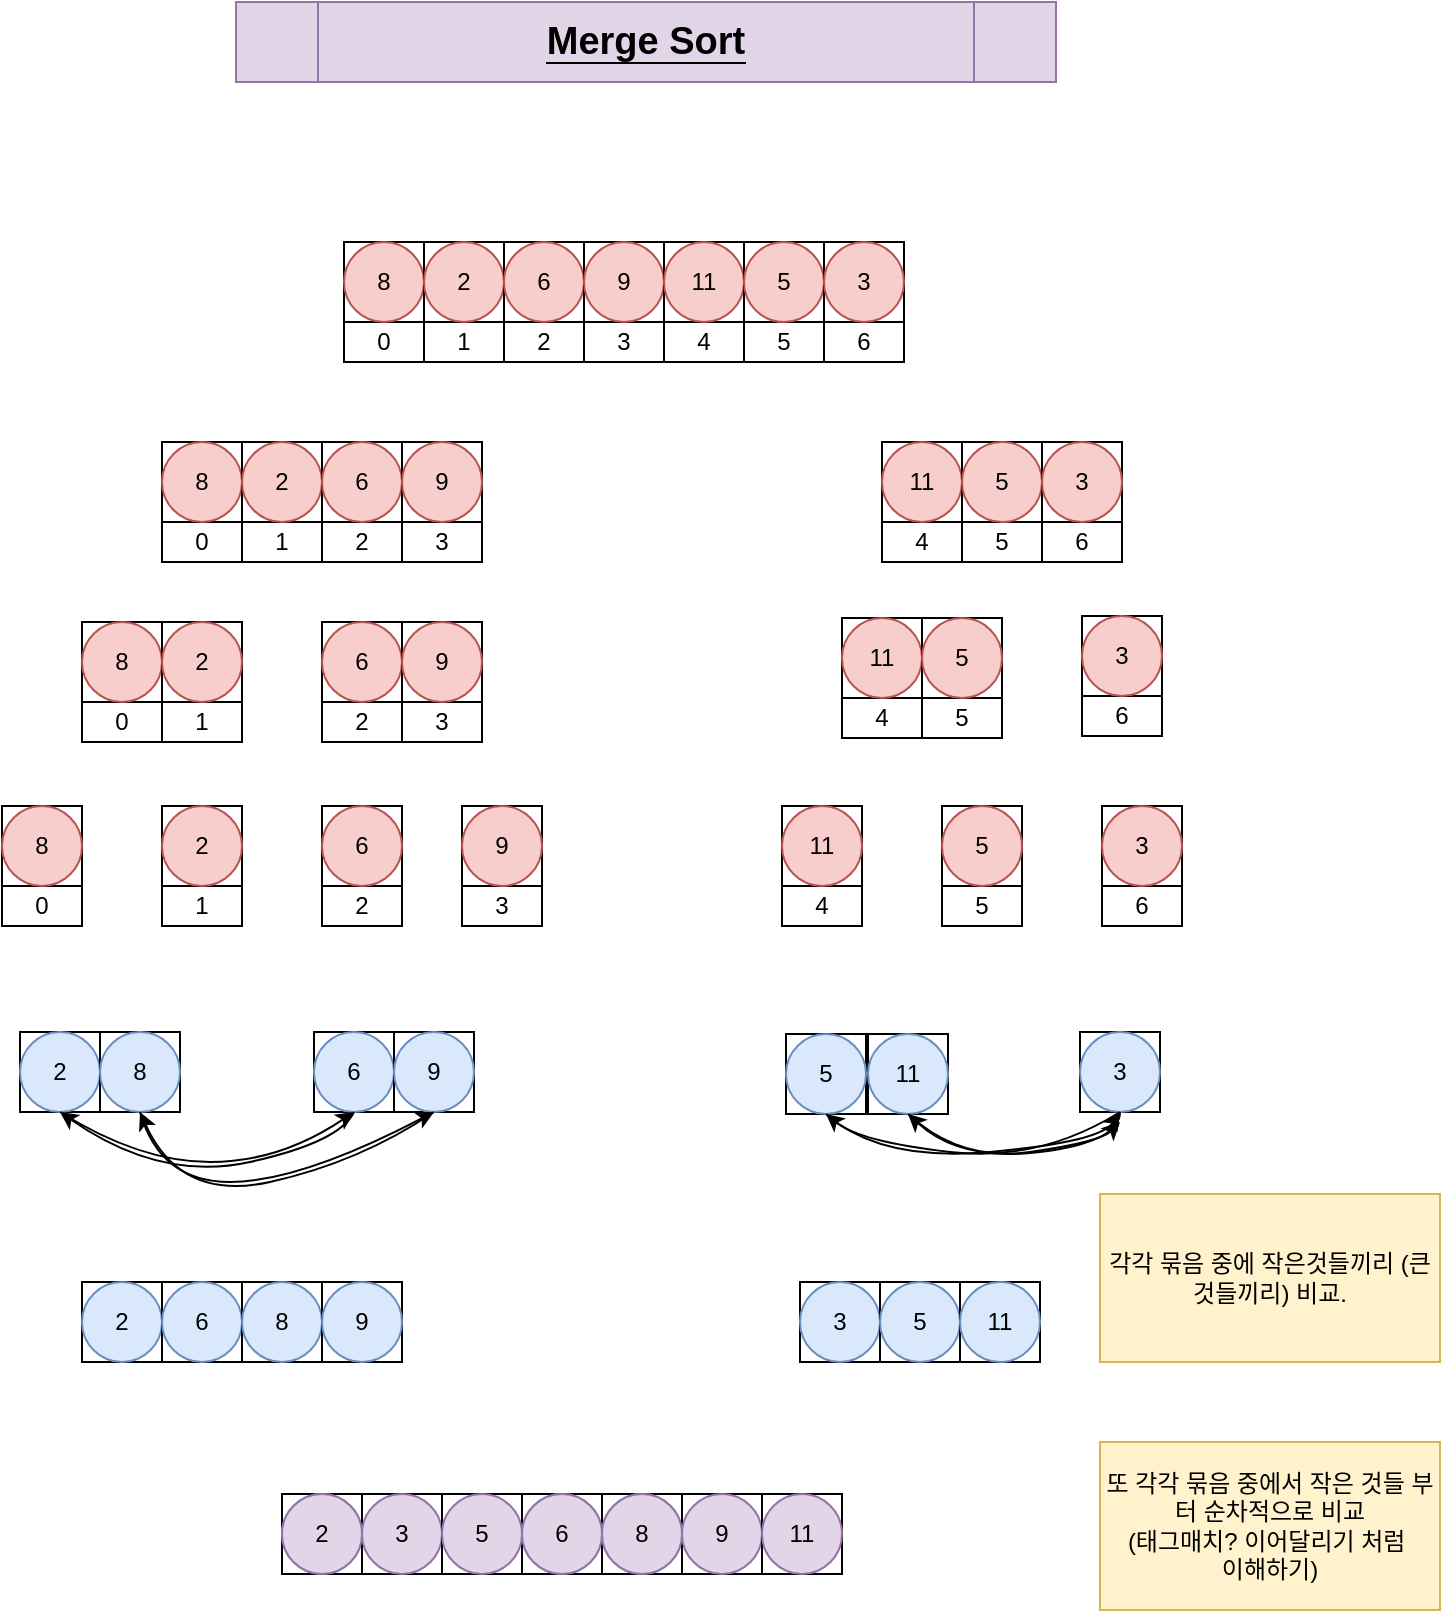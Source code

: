 <mxfile version="19.0.3" type="device" pages="2"><diagram id="pTeKYaXPKTSNvBbXSr0y" name="페이지-1"><mxGraphModel dx="1038" dy="641" grid="1" gridSize="10" guides="1" tooltips="1" connect="1" arrows="1" fold="1" page="1" pageScale="1" pageWidth="827" pageHeight="1169" math="0" shadow="0"><root><mxCell id="0"/><mxCell id="1" parent="0"/><mxCell id="zsh_YqF3HFqoWRRHzbrt-37" value="&lt;font style=&quot;font-size: 19px;&quot;&gt;&lt;span data-reactroot=&quot;&quot; class=&quot;notion-enable-hover&quot; data-token-index=&quot;0&quot; style=&quot;color: inherit; border-bottom: 0.05em solid; overflow-wrap: break-word; background-image: initial; background-position: initial; background-size: initial; background-repeat: initial; background-attachment: initial; background-origin: initial; background-clip: initial;&quot;&gt;&lt;b&gt;Merge Sort&lt;/b&gt;&lt;/span&gt;&lt;br&gt;&lt;/font&gt;" style="shape=process;whiteSpace=wrap;html=1;backgroundOutline=1;fontSize=14;fillColor=#e1d5e7;strokeColor=#9673a6;" vertex="1" parent="1"><mxGeometry x="220" y="40" width="410" height="40" as="geometry"/></mxCell><mxCell id="zsh_YqF3HFqoWRRHzbrt-38" value="" style="group" vertex="1" connectable="0" parent="1"><mxGeometry x="274" y="160" width="280" height="60" as="geometry"/></mxCell><mxCell id="zsh_YqF3HFqoWRRHzbrt-1" value="5" style="group" vertex="1" connectable="0" parent="zsh_YqF3HFqoWRRHzbrt-38"><mxGeometry width="40" height="60" as="geometry"/></mxCell><mxCell id="zsh_YqF3HFqoWRRHzbrt-2" value="" style="whiteSpace=wrap;html=1;aspect=fixed;" vertex="1" parent="zsh_YqF3HFqoWRRHzbrt-1"><mxGeometry width="40" height="40" as="geometry"/></mxCell><mxCell id="zsh_YqF3HFqoWRRHzbrt-3" value="0" style="rounded=0;whiteSpace=wrap;html=1;" vertex="1" parent="zsh_YqF3HFqoWRRHzbrt-1"><mxGeometry y="40" width="40" height="20" as="geometry"/></mxCell><mxCell id="zsh_YqF3HFqoWRRHzbrt-4" value="8" style="ellipse;whiteSpace=wrap;html=1;aspect=fixed;fillColor=#f8cecc;strokeColor=#b85450;" vertex="1" parent="zsh_YqF3HFqoWRRHzbrt-1"><mxGeometry width="40" height="40" as="geometry"/></mxCell><mxCell id="zsh_YqF3HFqoWRRHzbrt-5" value="" style="group" vertex="1" connectable="0" parent="zsh_YqF3HFqoWRRHzbrt-38"><mxGeometry x="40" width="40" height="60" as="geometry"/></mxCell><mxCell id="zsh_YqF3HFqoWRRHzbrt-6" value="" style="whiteSpace=wrap;html=1;aspect=fixed;" vertex="1" parent="zsh_YqF3HFqoWRRHzbrt-5"><mxGeometry width="40" height="40" as="geometry"/></mxCell><mxCell id="zsh_YqF3HFqoWRRHzbrt-7" value="1" style="rounded=0;whiteSpace=wrap;html=1;" vertex="1" parent="zsh_YqF3HFqoWRRHzbrt-5"><mxGeometry y="40" width="40" height="20" as="geometry"/></mxCell><mxCell id="zsh_YqF3HFqoWRRHzbrt-8" value="2" style="ellipse;whiteSpace=wrap;html=1;aspect=fixed;fillColor=#f8cecc;strokeColor=#b85450;" vertex="1" parent="zsh_YqF3HFqoWRRHzbrt-5"><mxGeometry width="40" height="40" as="geometry"/></mxCell><mxCell id="zsh_YqF3HFqoWRRHzbrt-9" value="" style="group" vertex="1" connectable="0" parent="zsh_YqF3HFqoWRRHzbrt-38"><mxGeometry x="80" width="40" height="60" as="geometry"/></mxCell><mxCell id="zsh_YqF3HFqoWRRHzbrt-10" value="" style="whiteSpace=wrap;html=1;aspect=fixed;" vertex="1" parent="zsh_YqF3HFqoWRRHzbrt-9"><mxGeometry width="40" height="40" as="geometry"/></mxCell><mxCell id="zsh_YqF3HFqoWRRHzbrt-11" value="2" style="rounded=0;whiteSpace=wrap;html=1;" vertex="1" parent="zsh_YqF3HFqoWRRHzbrt-9"><mxGeometry y="40" width="40" height="20" as="geometry"/></mxCell><mxCell id="zsh_YqF3HFqoWRRHzbrt-12" value="6" style="ellipse;whiteSpace=wrap;html=1;aspect=fixed;fillColor=#f8cecc;strokeColor=#b85450;" vertex="1" parent="zsh_YqF3HFqoWRRHzbrt-9"><mxGeometry width="40" height="40" as="geometry"/></mxCell><mxCell id="zsh_YqF3HFqoWRRHzbrt-13" value="" style="group" vertex="1" connectable="0" parent="zsh_YqF3HFqoWRRHzbrt-38"><mxGeometry x="120" width="40" height="60" as="geometry"/></mxCell><mxCell id="zsh_YqF3HFqoWRRHzbrt-14" value="" style="whiteSpace=wrap;html=1;aspect=fixed;" vertex="1" parent="zsh_YqF3HFqoWRRHzbrt-13"><mxGeometry width="40" height="40" as="geometry"/></mxCell><mxCell id="zsh_YqF3HFqoWRRHzbrt-15" value="3" style="rounded=0;whiteSpace=wrap;html=1;" vertex="1" parent="zsh_YqF3HFqoWRRHzbrt-13"><mxGeometry y="40" width="40" height="20" as="geometry"/></mxCell><mxCell id="zsh_YqF3HFqoWRRHzbrt-16" value="9" style="ellipse;whiteSpace=wrap;html=1;aspect=fixed;fillColor=#f8cecc;strokeColor=#b85450;" vertex="1" parent="zsh_YqF3HFqoWRRHzbrt-13"><mxGeometry width="40" height="40" as="geometry"/></mxCell><mxCell id="zsh_YqF3HFqoWRRHzbrt-17" value="" style="group" vertex="1" connectable="0" parent="zsh_YqF3HFqoWRRHzbrt-38"><mxGeometry x="160" width="40" height="60" as="geometry"/></mxCell><mxCell id="zsh_YqF3HFqoWRRHzbrt-18" value="" style="whiteSpace=wrap;html=1;aspect=fixed;" vertex="1" parent="zsh_YqF3HFqoWRRHzbrt-17"><mxGeometry width="40" height="40" as="geometry"/></mxCell><mxCell id="zsh_YqF3HFqoWRRHzbrt-19" value="4" style="rounded=0;whiteSpace=wrap;html=1;" vertex="1" parent="zsh_YqF3HFqoWRRHzbrt-17"><mxGeometry y="40" width="40" height="20" as="geometry"/></mxCell><mxCell id="zsh_YqF3HFqoWRRHzbrt-20" value="11" style="ellipse;whiteSpace=wrap;html=1;aspect=fixed;fillColor=#f8cecc;strokeColor=#b85450;" vertex="1" parent="zsh_YqF3HFqoWRRHzbrt-17"><mxGeometry width="40" height="40" as="geometry"/></mxCell><mxCell id="zsh_YqF3HFqoWRRHzbrt-21" value="" style="group" vertex="1" connectable="0" parent="zsh_YqF3HFqoWRRHzbrt-38"><mxGeometry x="200" width="40" height="60" as="geometry"/></mxCell><mxCell id="zsh_YqF3HFqoWRRHzbrt-22" value="" style="whiteSpace=wrap;html=1;aspect=fixed;" vertex="1" parent="zsh_YqF3HFqoWRRHzbrt-21"><mxGeometry width="40" height="40" as="geometry"/></mxCell><mxCell id="zsh_YqF3HFqoWRRHzbrt-23" value="5" style="rounded=0;whiteSpace=wrap;html=1;" vertex="1" parent="zsh_YqF3HFqoWRRHzbrt-21"><mxGeometry y="40" width="40" height="20" as="geometry"/></mxCell><mxCell id="zsh_YqF3HFqoWRRHzbrt-24" value="5" style="ellipse;whiteSpace=wrap;html=1;aspect=fixed;fillColor=#f8cecc;strokeColor=#b85450;" vertex="1" parent="zsh_YqF3HFqoWRRHzbrt-21"><mxGeometry width="40" height="40" as="geometry"/></mxCell><mxCell id="zsh_YqF3HFqoWRRHzbrt-33" value="" style="group" vertex="1" connectable="0" parent="zsh_YqF3HFqoWRRHzbrt-38"><mxGeometry x="240" width="40" height="60" as="geometry"/></mxCell><mxCell id="zsh_YqF3HFqoWRRHzbrt-34" value="" style="whiteSpace=wrap;html=1;aspect=fixed;" vertex="1" parent="zsh_YqF3HFqoWRRHzbrt-33"><mxGeometry width="40" height="40" as="geometry"/></mxCell><mxCell id="zsh_YqF3HFqoWRRHzbrt-35" value="6" style="rounded=0;whiteSpace=wrap;html=1;" vertex="1" parent="zsh_YqF3HFqoWRRHzbrt-33"><mxGeometry y="40" width="40" height="20" as="geometry"/></mxCell><mxCell id="zsh_YqF3HFqoWRRHzbrt-36" value="3" style="ellipse;whiteSpace=wrap;html=1;aspect=fixed;fillColor=#f8cecc;strokeColor=#b85450;" vertex="1" parent="zsh_YqF3HFqoWRRHzbrt-33"><mxGeometry width="40" height="40" as="geometry"/></mxCell><mxCell id="zsh_YqF3HFqoWRRHzbrt-39" value="5" style="group" vertex="1" connectable="0" parent="1"><mxGeometry x="183" y="260" width="40" height="60" as="geometry"/></mxCell><mxCell id="zsh_YqF3HFqoWRRHzbrt-40" value="" style="whiteSpace=wrap;html=1;aspect=fixed;" vertex="1" parent="zsh_YqF3HFqoWRRHzbrt-39"><mxGeometry width="40" height="40" as="geometry"/></mxCell><mxCell id="zsh_YqF3HFqoWRRHzbrt-41" value="0" style="rounded=0;whiteSpace=wrap;html=1;" vertex="1" parent="zsh_YqF3HFqoWRRHzbrt-39"><mxGeometry y="40" width="40" height="20" as="geometry"/></mxCell><mxCell id="zsh_YqF3HFqoWRRHzbrt-42" value="8" style="ellipse;whiteSpace=wrap;html=1;aspect=fixed;fillColor=#f8cecc;strokeColor=#b85450;" vertex="1" parent="zsh_YqF3HFqoWRRHzbrt-39"><mxGeometry width="40" height="40" as="geometry"/></mxCell><mxCell id="zsh_YqF3HFqoWRRHzbrt-43" value="" style="group" vertex="1" connectable="0" parent="1"><mxGeometry x="223" y="260" width="40" height="60" as="geometry"/></mxCell><mxCell id="zsh_YqF3HFqoWRRHzbrt-44" value="" style="whiteSpace=wrap;html=1;aspect=fixed;" vertex="1" parent="zsh_YqF3HFqoWRRHzbrt-43"><mxGeometry width="40" height="40" as="geometry"/></mxCell><mxCell id="zsh_YqF3HFqoWRRHzbrt-45" value="1" style="rounded=0;whiteSpace=wrap;html=1;" vertex="1" parent="zsh_YqF3HFqoWRRHzbrt-43"><mxGeometry y="40" width="40" height="20" as="geometry"/></mxCell><mxCell id="zsh_YqF3HFqoWRRHzbrt-46" value="2" style="ellipse;whiteSpace=wrap;html=1;aspect=fixed;fillColor=#f8cecc;strokeColor=#b85450;" vertex="1" parent="zsh_YqF3HFqoWRRHzbrt-43"><mxGeometry width="40" height="40" as="geometry"/></mxCell><mxCell id="zsh_YqF3HFqoWRRHzbrt-47" value="" style="group" vertex="1" connectable="0" parent="1"><mxGeometry x="263" y="260" width="40" height="60" as="geometry"/></mxCell><mxCell id="zsh_YqF3HFqoWRRHzbrt-48" value="" style="whiteSpace=wrap;html=1;aspect=fixed;" vertex="1" parent="zsh_YqF3HFqoWRRHzbrt-47"><mxGeometry width="40" height="40" as="geometry"/></mxCell><mxCell id="zsh_YqF3HFqoWRRHzbrt-49" value="2" style="rounded=0;whiteSpace=wrap;html=1;" vertex="1" parent="zsh_YqF3HFqoWRRHzbrt-47"><mxGeometry y="40" width="40" height="20" as="geometry"/></mxCell><mxCell id="zsh_YqF3HFqoWRRHzbrt-50" value="6" style="ellipse;whiteSpace=wrap;html=1;aspect=fixed;fillColor=#f8cecc;strokeColor=#b85450;" vertex="1" parent="zsh_YqF3HFqoWRRHzbrt-47"><mxGeometry width="40" height="40" as="geometry"/></mxCell><mxCell id="zsh_YqF3HFqoWRRHzbrt-51" value="" style="group" vertex="1" connectable="0" parent="1"><mxGeometry x="303" y="260" width="40" height="60" as="geometry"/></mxCell><mxCell id="zsh_YqF3HFqoWRRHzbrt-52" value="" style="whiteSpace=wrap;html=1;aspect=fixed;" vertex="1" parent="zsh_YqF3HFqoWRRHzbrt-51"><mxGeometry width="40" height="40" as="geometry"/></mxCell><mxCell id="zsh_YqF3HFqoWRRHzbrt-53" value="3" style="rounded=0;whiteSpace=wrap;html=1;" vertex="1" parent="zsh_YqF3HFqoWRRHzbrt-51"><mxGeometry y="40" width="40" height="20" as="geometry"/></mxCell><mxCell id="zsh_YqF3HFqoWRRHzbrt-54" value="9" style="ellipse;whiteSpace=wrap;html=1;aspect=fixed;fillColor=#f8cecc;strokeColor=#b85450;" vertex="1" parent="zsh_YqF3HFqoWRRHzbrt-51"><mxGeometry width="40" height="40" as="geometry"/></mxCell><mxCell id="zsh_YqF3HFqoWRRHzbrt-55" value="" style="group" vertex="1" connectable="0" parent="1"><mxGeometry x="543" y="260" width="40" height="60" as="geometry"/></mxCell><mxCell id="zsh_YqF3HFqoWRRHzbrt-56" value="" style="whiteSpace=wrap;html=1;aspect=fixed;" vertex="1" parent="zsh_YqF3HFqoWRRHzbrt-55"><mxGeometry width="40" height="40" as="geometry"/></mxCell><mxCell id="zsh_YqF3HFqoWRRHzbrt-57" value="4" style="rounded=0;whiteSpace=wrap;html=1;" vertex="1" parent="zsh_YqF3HFqoWRRHzbrt-55"><mxGeometry y="40" width="40" height="20" as="geometry"/></mxCell><mxCell id="zsh_YqF3HFqoWRRHzbrt-58" value="11" style="ellipse;whiteSpace=wrap;html=1;aspect=fixed;fillColor=#f8cecc;strokeColor=#b85450;" vertex="1" parent="zsh_YqF3HFqoWRRHzbrt-55"><mxGeometry width="40" height="40" as="geometry"/></mxCell><mxCell id="zsh_YqF3HFqoWRRHzbrt-59" value="" style="group" vertex="1" connectable="0" parent="1"><mxGeometry x="583" y="260" width="40" height="60" as="geometry"/></mxCell><mxCell id="zsh_YqF3HFqoWRRHzbrt-60" value="" style="whiteSpace=wrap;html=1;aspect=fixed;" vertex="1" parent="zsh_YqF3HFqoWRRHzbrt-59"><mxGeometry width="40" height="40" as="geometry"/></mxCell><mxCell id="zsh_YqF3HFqoWRRHzbrt-61" value="5" style="rounded=0;whiteSpace=wrap;html=1;" vertex="1" parent="zsh_YqF3HFqoWRRHzbrt-59"><mxGeometry y="40" width="40" height="20" as="geometry"/></mxCell><mxCell id="zsh_YqF3HFqoWRRHzbrt-62" value="5" style="ellipse;whiteSpace=wrap;html=1;aspect=fixed;fillColor=#f8cecc;strokeColor=#b85450;" vertex="1" parent="zsh_YqF3HFqoWRRHzbrt-59"><mxGeometry width="40" height="40" as="geometry"/></mxCell><mxCell id="zsh_YqF3HFqoWRRHzbrt-63" value="" style="group" vertex="1" connectable="0" parent="1"><mxGeometry x="623" y="260" width="40" height="60" as="geometry"/></mxCell><mxCell id="zsh_YqF3HFqoWRRHzbrt-64" value="" style="whiteSpace=wrap;html=1;aspect=fixed;" vertex="1" parent="zsh_YqF3HFqoWRRHzbrt-63"><mxGeometry width="40" height="40" as="geometry"/></mxCell><mxCell id="zsh_YqF3HFqoWRRHzbrt-65" value="6" style="rounded=0;whiteSpace=wrap;html=1;" vertex="1" parent="zsh_YqF3HFqoWRRHzbrt-63"><mxGeometry y="40" width="40" height="20" as="geometry"/></mxCell><mxCell id="zsh_YqF3HFqoWRRHzbrt-66" value="3" style="ellipse;whiteSpace=wrap;html=1;aspect=fixed;fillColor=#f8cecc;strokeColor=#b85450;" vertex="1" parent="zsh_YqF3HFqoWRRHzbrt-63"><mxGeometry width="40" height="40" as="geometry"/></mxCell><mxCell id="zsh_YqF3HFqoWRRHzbrt-67" value="5" style="group" vertex="1" connectable="0" parent="1"><mxGeometry x="143" y="350" width="40" height="60" as="geometry"/></mxCell><mxCell id="zsh_YqF3HFqoWRRHzbrt-68" value="" style="whiteSpace=wrap;html=1;aspect=fixed;" vertex="1" parent="zsh_YqF3HFqoWRRHzbrt-67"><mxGeometry width="40" height="40" as="geometry"/></mxCell><mxCell id="zsh_YqF3HFqoWRRHzbrt-69" value="0" style="rounded=0;whiteSpace=wrap;html=1;" vertex="1" parent="zsh_YqF3HFqoWRRHzbrt-67"><mxGeometry y="40" width="40" height="20" as="geometry"/></mxCell><mxCell id="zsh_YqF3HFqoWRRHzbrt-70" value="8" style="ellipse;whiteSpace=wrap;html=1;aspect=fixed;fillColor=#f8cecc;strokeColor=#b85450;" vertex="1" parent="zsh_YqF3HFqoWRRHzbrt-67"><mxGeometry width="40" height="40" as="geometry"/></mxCell><mxCell id="zsh_YqF3HFqoWRRHzbrt-71" value="" style="group" vertex="1" connectable="0" parent="1"><mxGeometry x="183" y="350" width="40" height="60" as="geometry"/></mxCell><mxCell id="zsh_YqF3HFqoWRRHzbrt-72" value="" style="whiteSpace=wrap;html=1;aspect=fixed;" vertex="1" parent="zsh_YqF3HFqoWRRHzbrt-71"><mxGeometry width="40" height="40" as="geometry"/></mxCell><mxCell id="zsh_YqF3HFqoWRRHzbrt-73" value="1" style="rounded=0;whiteSpace=wrap;html=1;" vertex="1" parent="zsh_YqF3HFqoWRRHzbrt-71"><mxGeometry y="40" width="40" height="20" as="geometry"/></mxCell><mxCell id="zsh_YqF3HFqoWRRHzbrt-74" value="2" style="ellipse;whiteSpace=wrap;html=1;aspect=fixed;fillColor=#f8cecc;strokeColor=#b85450;" vertex="1" parent="zsh_YqF3HFqoWRRHzbrt-71"><mxGeometry width="40" height="40" as="geometry"/></mxCell><mxCell id="zsh_YqF3HFqoWRRHzbrt-75" value="" style="group" vertex="1" connectable="0" parent="1"><mxGeometry x="523" y="348" width="40" height="60" as="geometry"/></mxCell><mxCell id="zsh_YqF3HFqoWRRHzbrt-76" value="" style="whiteSpace=wrap;html=1;aspect=fixed;" vertex="1" parent="zsh_YqF3HFqoWRRHzbrt-75"><mxGeometry width="40" height="40" as="geometry"/></mxCell><mxCell id="zsh_YqF3HFqoWRRHzbrt-77" value="4" style="rounded=0;whiteSpace=wrap;html=1;" vertex="1" parent="zsh_YqF3HFqoWRRHzbrt-75"><mxGeometry y="40" width="40" height="20" as="geometry"/></mxCell><mxCell id="zsh_YqF3HFqoWRRHzbrt-78" value="11" style="ellipse;whiteSpace=wrap;html=1;aspect=fixed;fillColor=#f8cecc;strokeColor=#b85450;" vertex="1" parent="zsh_YqF3HFqoWRRHzbrt-75"><mxGeometry width="40" height="40" as="geometry"/></mxCell><mxCell id="zsh_YqF3HFqoWRRHzbrt-79" value="" style="group" vertex="1" connectable="0" parent="1"><mxGeometry x="563" y="348" width="40" height="60" as="geometry"/></mxCell><mxCell id="zsh_YqF3HFqoWRRHzbrt-80" value="" style="whiteSpace=wrap;html=1;aspect=fixed;" vertex="1" parent="zsh_YqF3HFqoWRRHzbrt-79"><mxGeometry width="40" height="40" as="geometry"/></mxCell><mxCell id="zsh_YqF3HFqoWRRHzbrt-81" value="5" style="rounded=0;whiteSpace=wrap;html=1;" vertex="1" parent="zsh_YqF3HFqoWRRHzbrt-79"><mxGeometry y="40" width="40" height="20" as="geometry"/></mxCell><mxCell id="zsh_YqF3HFqoWRRHzbrt-82" value="5" style="ellipse;whiteSpace=wrap;html=1;aspect=fixed;fillColor=#f8cecc;strokeColor=#b85450;" vertex="1" parent="zsh_YqF3HFqoWRRHzbrt-79"><mxGeometry width="40" height="40" as="geometry"/></mxCell><mxCell id="zsh_YqF3HFqoWRRHzbrt-83" value="" style="group" vertex="1" connectable="0" parent="1"><mxGeometry x="643" y="347" width="40" height="60" as="geometry"/></mxCell><mxCell id="zsh_YqF3HFqoWRRHzbrt-84" value="" style="whiteSpace=wrap;html=1;aspect=fixed;" vertex="1" parent="zsh_YqF3HFqoWRRHzbrt-83"><mxGeometry width="40" height="40" as="geometry"/></mxCell><mxCell id="zsh_YqF3HFqoWRRHzbrt-85" value="6" style="rounded=0;whiteSpace=wrap;html=1;" vertex="1" parent="zsh_YqF3HFqoWRRHzbrt-83"><mxGeometry y="40" width="40" height="20" as="geometry"/></mxCell><mxCell id="zsh_YqF3HFqoWRRHzbrt-86" value="3" style="ellipse;whiteSpace=wrap;html=1;aspect=fixed;fillColor=#f8cecc;strokeColor=#b85450;" vertex="1" parent="zsh_YqF3HFqoWRRHzbrt-83"><mxGeometry width="40" height="40" as="geometry"/></mxCell><mxCell id="zsh_YqF3HFqoWRRHzbrt-87" value="" style="group" vertex="1" connectable="0" parent="1"><mxGeometry x="263" y="350" width="40" height="60" as="geometry"/></mxCell><mxCell id="zsh_YqF3HFqoWRRHzbrt-88" value="" style="whiteSpace=wrap;html=1;aspect=fixed;" vertex="1" parent="zsh_YqF3HFqoWRRHzbrt-87"><mxGeometry width="40" height="40" as="geometry"/></mxCell><mxCell id="zsh_YqF3HFqoWRRHzbrt-89" value="2" style="rounded=0;whiteSpace=wrap;html=1;" vertex="1" parent="zsh_YqF3HFqoWRRHzbrt-87"><mxGeometry y="40" width="40" height="20" as="geometry"/></mxCell><mxCell id="zsh_YqF3HFqoWRRHzbrt-90" value="6" style="ellipse;whiteSpace=wrap;html=1;aspect=fixed;fillColor=#f8cecc;strokeColor=#b85450;" vertex="1" parent="zsh_YqF3HFqoWRRHzbrt-87"><mxGeometry width="40" height="40" as="geometry"/></mxCell><mxCell id="zsh_YqF3HFqoWRRHzbrt-91" value="" style="group" vertex="1" connectable="0" parent="1"><mxGeometry x="303" y="350" width="40" height="60" as="geometry"/></mxCell><mxCell id="zsh_YqF3HFqoWRRHzbrt-92" value="" style="whiteSpace=wrap;html=1;aspect=fixed;" vertex="1" parent="zsh_YqF3HFqoWRRHzbrt-91"><mxGeometry width="40" height="40" as="geometry"/></mxCell><mxCell id="zsh_YqF3HFqoWRRHzbrt-93" value="3" style="rounded=0;whiteSpace=wrap;html=1;" vertex="1" parent="zsh_YqF3HFqoWRRHzbrt-91"><mxGeometry y="40" width="40" height="20" as="geometry"/></mxCell><mxCell id="zsh_YqF3HFqoWRRHzbrt-94" value="9" style="ellipse;whiteSpace=wrap;html=1;aspect=fixed;fillColor=#f8cecc;strokeColor=#b85450;" vertex="1" parent="zsh_YqF3HFqoWRRHzbrt-91"><mxGeometry width="40" height="40" as="geometry"/></mxCell><mxCell id="zsh_YqF3HFqoWRRHzbrt-95" value="5" style="group" vertex="1" connectable="0" parent="1"><mxGeometry x="103" y="442" width="40" height="60" as="geometry"/></mxCell><mxCell id="zsh_YqF3HFqoWRRHzbrt-96" value="" style="whiteSpace=wrap;html=1;aspect=fixed;" vertex="1" parent="zsh_YqF3HFqoWRRHzbrt-95"><mxGeometry width="40" height="40" as="geometry"/></mxCell><mxCell id="zsh_YqF3HFqoWRRHzbrt-97" value="0" style="rounded=0;whiteSpace=wrap;html=1;" vertex="1" parent="zsh_YqF3HFqoWRRHzbrt-95"><mxGeometry y="40" width="40" height="20" as="geometry"/></mxCell><mxCell id="zsh_YqF3HFqoWRRHzbrt-98" value="8" style="ellipse;whiteSpace=wrap;html=1;aspect=fixed;fillColor=#f8cecc;strokeColor=#b85450;" vertex="1" parent="zsh_YqF3HFqoWRRHzbrt-95"><mxGeometry width="40" height="40" as="geometry"/></mxCell><mxCell id="zsh_YqF3HFqoWRRHzbrt-99" value="" style="group" vertex="1" connectable="0" parent="1"><mxGeometry x="183" y="442" width="40" height="60" as="geometry"/></mxCell><mxCell id="zsh_YqF3HFqoWRRHzbrt-100" value="" style="whiteSpace=wrap;html=1;aspect=fixed;" vertex="1" parent="zsh_YqF3HFqoWRRHzbrt-99"><mxGeometry width="40" height="40" as="geometry"/></mxCell><mxCell id="zsh_YqF3HFqoWRRHzbrt-101" value="1" style="rounded=0;whiteSpace=wrap;html=1;" vertex="1" parent="zsh_YqF3HFqoWRRHzbrt-99"><mxGeometry y="40" width="40" height="20" as="geometry"/></mxCell><mxCell id="zsh_YqF3HFqoWRRHzbrt-102" value="2" style="ellipse;whiteSpace=wrap;html=1;aspect=fixed;fillColor=#f8cecc;strokeColor=#b85450;" vertex="1" parent="zsh_YqF3HFqoWRRHzbrt-99"><mxGeometry width="40" height="40" as="geometry"/></mxCell><mxCell id="zsh_YqF3HFqoWRRHzbrt-103" value="" style="group" vertex="1" connectable="0" parent="1"><mxGeometry x="263" y="442" width="40" height="60" as="geometry"/></mxCell><mxCell id="zsh_YqF3HFqoWRRHzbrt-104" value="" style="whiteSpace=wrap;html=1;aspect=fixed;" vertex="1" parent="zsh_YqF3HFqoWRRHzbrt-103"><mxGeometry width="40" height="40" as="geometry"/></mxCell><mxCell id="zsh_YqF3HFqoWRRHzbrt-105" value="2" style="rounded=0;whiteSpace=wrap;html=1;" vertex="1" parent="zsh_YqF3HFqoWRRHzbrt-103"><mxGeometry y="40" width="40" height="20" as="geometry"/></mxCell><mxCell id="zsh_YqF3HFqoWRRHzbrt-106" value="6" style="ellipse;whiteSpace=wrap;html=1;aspect=fixed;fillColor=#f8cecc;strokeColor=#b85450;" vertex="1" parent="zsh_YqF3HFqoWRRHzbrt-103"><mxGeometry width="40" height="40" as="geometry"/></mxCell><mxCell id="zsh_YqF3HFqoWRRHzbrt-107" value="" style="group" vertex="1" connectable="0" parent="1"><mxGeometry x="333" y="442" width="40" height="60" as="geometry"/></mxCell><mxCell id="zsh_YqF3HFqoWRRHzbrt-108" value="" style="whiteSpace=wrap;html=1;aspect=fixed;" vertex="1" parent="zsh_YqF3HFqoWRRHzbrt-107"><mxGeometry width="40" height="40" as="geometry"/></mxCell><mxCell id="zsh_YqF3HFqoWRRHzbrt-109" value="3" style="rounded=0;whiteSpace=wrap;html=1;" vertex="1" parent="zsh_YqF3HFqoWRRHzbrt-107"><mxGeometry y="40" width="40" height="20" as="geometry"/></mxCell><mxCell id="zsh_YqF3HFqoWRRHzbrt-110" value="9" style="ellipse;whiteSpace=wrap;html=1;aspect=fixed;fillColor=#f8cecc;strokeColor=#b85450;" vertex="1" parent="zsh_YqF3HFqoWRRHzbrt-107"><mxGeometry width="40" height="40" as="geometry"/></mxCell><mxCell id="zsh_YqF3HFqoWRRHzbrt-111" value="" style="group" vertex="1" connectable="0" parent="1"><mxGeometry x="493" y="442" width="40" height="60" as="geometry"/></mxCell><mxCell id="zsh_YqF3HFqoWRRHzbrt-112" value="" style="whiteSpace=wrap;html=1;aspect=fixed;" vertex="1" parent="zsh_YqF3HFqoWRRHzbrt-111"><mxGeometry width="40" height="40" as="geometry"/></mxCell><mxCell id="zsh_YqF3HFqoWRRHzbrt-113" value="4" style="rounded=0;whiteSpace=wrap;html=1;" vertex="1" parent="zsh_YqF3HFqoWRRHzbrt-111"><mxGeometry y="40" width="40" height="20" as="geometry"/></mxCell><mxCell id="zsh_YqF3HFqoWRRHzbrt-114" value="11" style="ellipse;whiteSpace=wrap;html=1;aspect=fixed;fillColor=#f8cecc;strokeColor=#b85450;" vertex="1" parent="zsh_YqF3HFqoWRRHzbrt-111"><mxGeometry width="40" height="40" as="geometry"/></mxCell><mxCell id="zsh_YqF3HFqoWRRHzbrt-115" value="" style="group" vertex="1" connectable="0" parent="1"><mxGeometry x="573" y="442" width="40" height="60" as="geometry"/></mxCell><mxCell id="zsh_YqF3HFqoWRRHzbrt-116" value="" style="whiteSpace=wrap;html=1;aspect=fixed;" vertex="1" parent="zsh_YqF3HFqoWRRHzbrt-115"><mxGeometry width="40" height="40" as="geometry"/></mxCell><mxCell id="zsh_YqF3HFqoWRRHzbrt-117" value="5" style="rounded=0;whiteSpace=wrap;html=1;" vertex="1" parent="zsh_YqF3HFqoWRRHzbrt-115"><mxGeometry y="40" width="40" height="20" as="geometry"/></mxCell><mxCell id="zsh_YqF3HFqoWRRHzbrt-118" value="5" style="ellipse;whiteSpace=wrap;html=1;aspect=fixed;fillColor=#f8cecc;strokeColor=#b85450;" vertex="1" parent="zsh_YqF3HFqoWRRHzbrt-115"><mxGeometry width="40" height="40" as="geometry"/></mxCell><mxCell id="zsh_YqF3HFqoWRRHzbrt-119" value="" style="group" vertex="1" connectable="0" parent="1"><mxGeometry x="653" y="442" width="40" height="60" as="geometry"/></mxCell><mxCell id="zsh_YqF3HFqoWRRHzbrt-120" value="" style="whiteSpace=wrap;html=1;aspect=fixed;" vertex="1" parent="zsh_YqF3HFqoWRRHzbrt-119"><mxGeometry width="40" height="40" as="geometry"/></mxCell><mxCell id="zsh_YqF3HFqoWRRHzbrt-121" value="6" style="rounded=0;whiteSpace=wrap;html=1;" vertex="1" parent="zsh_YqF3HFqoWRRHzbrt-119"><mxGeometry y="40" width="40" height="20" as="geometry"/></mxCell><mxCell id="zsh_YqF3HFqoWRRHzbrt-122" value="3" style="ellipse;whiteSpace=wrap;html=1;aspect=fixed;fillColor=#f8cecc;strokeColor=#b85450;" vertex="1" parent="zsh_YqF3HFqoWRRHzbrt-119"><mxGeometry width="40" height="40" as="geometry"/></mxCell><mxCell id="zsh_YqF3HFqoWRRHzbrt-127" value="" style="group" vertex="1" connectable="0" parent="1"><mxGeometry x="112" y="555" width="80" height="60" as="geometry"/></mxCell><mxCell id="zsh_YqF3HFqoWRRHzbrt-128" value="" style="whiteSpace=wrap;html=1;aspect=fixed;" vertex="1" parent="zsh_YqF3HFqoWRRHzbrt-127"><mxGeometry width="40" height="40" as="geometry"/></mxCell><mxCell id="zsh_YqF3HFqoWRRHzbrt-130" value="2" style="ellipse;whiteSpace=wrap;html=1;aspect=fixed;fillColor=#dae8fc;strokeColor=#6c8ebf;" vertex="1" parent="zsh_YqF3HFqoWRRHzbrt-127"><mxGeometry width="40" height="40" as="geometry"/></mxCell><mxCell id="zsh_YqF3HFqoWRRHzbrt-123" value="5" style="group" vertex="1" connectable="0" parent="zsh_YqF3HFqoWRRHzbrt-127"><mxGeometry x="40" width="40" height="60" as="geometry"/></mxCell><mxCell id="zsh_YqF3HFqoWRRHzbrt-124" value="" style="whiteSpace=wrap;html=1;aspect=fixed;" vertex="1" parent="zsh_YqF3HFqoWRRHzbrt-123"><mxGeometry width="40" height="40" as="geometry"/></mxCell><mxCell id="zsh_YqF3HFqoWRRHzbrt-126" value="8" style="ellipse;whiteSpace=wrap;html=1;aspect=fixed;fillColor=#dae8fc;strokeColor=#6c8ebf;" vertex="1" parent="zsh_YqF3HFqoWRRHzbrt-123"><mxGeometry width="40" height="40" as="geometry"/></mxCell><mxCell id="zsh_YqF3HFqoWRRHzbrt-131" value="" style="group" vertex="1" connectable="0" parent="1"><mxGeometry x="259" y="555" width="40" height="60" as="geometry"/></mxCell><mxCell id="zsh_YqF3HFqoWRRHzbrt-132" value="" style="whiteSpace=wrap;html=1;aspect=fixed;" vertex="1" parent="zsh_YqF3HFqoWRRHzbrt-131"><mxGeometry width="40" height="40" as="geometry"/></mxCell><mxCell id="zsh_YqF3HFqoWRRHzbrt-134" value="6" style="ellipse;whiteSpace=wrap;html=1;aspect=fixed;fillColor=#dae8fc;strokeColor=#6c8ebf;" vertex="1" parent="zsh_YqF3HFqoWRRHzbrt-131"><mxGeometry width="40" height="40" as="geometry"/></mxCell><mxCell id="zsh_YqF3HFqoWRRHzbrt-135" value="" style="group" vertex="1" connectable="0" parent="1"><mxGeometry x="299" y="555" width="40" height="60" as="geometry"/></mxCell><mxCell id="zsh_YqF3HFqoWRRHzbrt-136" value="" style="whiteSpace=wrap;html=1;aspect=fixed;" vertex="1" parent="zsh_YqF3HFqoWRRHzbrt-135"><mxGeometry width="40" height="40" as="geometry"/></mxCell><mxCell id="zsh_YqF3HFqoWRRHzbrt-138" value="9" style="ellipse;whiteSpace=wrap;html=1;aspect=fixed;fillColor=#dae8fc;strokeColor=#6c8ebf;" vertex="1" parent="zsh_YqF3HFqoWRRHzbrt-135"><mxGeometry width="40" height="40" as="geometry"/></mxCell><mxCell id="zsh_YqF3HFqoWRRHzbrt-139" value="" style="group" vertex="1" connectable="0" parent="1"><mxGeometry x="536" y="556" width="40" height="104" as="geometry"/></mxCell><mxCell id="zsh_YqF3HFqoWRRHzbrt-140" value="" style="whiteSpace=wrap;html=1;aspect=fixed;" vertex="1" parent="zsh_YqF3HFqoWRRHzbrt-139"><mxGeometry width="40" height="40" as="geometry"/></mxCell><mxCell id="zsh_YqF3HFqoWRRHzbrt-142" value="11" style="ellipse;whiteSpace=wrap;html=1;aspect=fixed;fillColor=#dae8fc;strokeColor=#6c8ebf;" vertex="1" parent="zsh_YqF3HFqoWRRHzbrt-139"><mxGeometry width="40" height="40" as="geometry"/></mxCell><mxCell id="zsh_YqF3HFqoWRRHzbrt-143" value="" style="group" vertex="1" connectable="0" parent="1"><mxGeometry x="571" y="556" width="40" height="60" as="geometry"/></mxCell><mxCell id="zsh_YqF3HFqoWRRHzbrt-144" value="" style="whiteSpace=wrap;html=1;aspect=fixed;" vertex="1" parent="zsh_YqF3HFqoWRRHzbrt-143"><mxGeometry x="-76" width="40" height="40" as="geometry"/></mxCell><mxCell id="zsh_YqF3HFqoWRRHzbrt-146" value="5" style="ellipse;whiteSpace=wrap;html=1;aspect=fixed;fillColor=#dae8fc;strokeColor=#6c8ebf;" vertex="1" parent="1"><mxGeometry x="495" y="556" width="40" height="40" as="geometry"/></mxCell><mxCell id="zsh_YqF3HFqoWRRHzbrt-151" value="" style="group" vertex="1" connectable="0" parent="1"><mxGeometry x="642" y="555" width="40" height="60" as="geometry"/></mxCell><mxCell id="zsh_YqF3HFqoWRRHzbrt-152" value="" style="whiteSpace=wrap;html=1;aspect=fixed;" vertex="1" parent="zsh_YqF3HFqoWRRHzbrt-151"><mxGeometry width="40" height="40" as="geometry"/></mxCell><mxCell id="zsh_YqF3HFqoWRRHzbrt-154" value="3" style="ellipse;whiteSpace=wrap;html=1;aspect=fixed;fillColor=#dae8fc;strokeColor=#6c8ebf;" vertex="1" parent="zsh_YqF3HFqoWRRHzbrt-151"><mxGeometry width="40" height="40" as="geometry"/></mxCell><mxCell id="zsh_YqF3HFqoWRRHzbrt-156" value="" style="curved=1;endArrow=classic;html=1;rounded=0;entryX=0.5;entryY=1;entryDx=0;entryDy=0;exitX=0.5;exitY=1;exitDx=0;exitDy=0;" edge="1" parent="1" source="zsh_YqF3HFqoWRRHzbrt-134" target="zsh_YqF3HFqoWRRHzbrt-128"><mxGeometry width="50" height="50" relative="1" as="geometry"><mxPoint x="402" y="480" as="sourcePoint"/><mxPoint x="452" y="430" as="targetPoint"/><Array as="points"><mxPoint x="272" y="610"/><mxPoint x="182" y="630"/></Array></mxGeometry></mxCell><mxCell id="zsh_YqF3HFqoWRRHzbrt-157" value="" style="curved=1;endArrow=classic;html=1;rounded=0;entryX=0.5;entryY=1;entryDx=0;entryDy=0;exitX=0.5;exitY=1;exitDx=0;exitDy=0;" edge="1" parent="1" source="zsh_YqF3HFqoWRRHzbrt-130" target="zsh_YqF3HFqoWRRHzbrt-134"><mxGeometry width="50" height="50" relative="1" as="geometry"><mxPoint x="402" y="480" as="sourcePoint"/><mxPoint x="452" y="430" as="targetPoint"/><Array as="points"><mxPoint x="172" y="620"/><mxPoint x="242" y="620"/></Array></mxGeometry></mxCell><mxCell id="zsh_YqF3HFqoWRRHzbrt-158" value="" style="curved=1;endArrow=classic;html=1;rounded=0;entryX=0.5;entryY=1;entryDx=0;entryDy=0;exitX=0.5;exitY=1;exitDx=0;exitDy=0;" edge="1" parent="1" source="zsh_YqF3HFqoWRRHzbrt-136" target="zsh_YqF3HFqoWRRHzbrt-126"><mxGeometry width="50" height="50" relative="1" as="geometry"><mxPoint x="289" y="605" as="sourcePoint"/><mxPoint x="142" y="605" as="targetPoint"/><Array as="points"><mxPoint x="282" y="620"/><mxPoint x="192" y="640"/></Array></mxGeometry></mxCell><mxCell id="zsh_YqF3HFqoWRRHzbrt-159" value="" style="curved=1;endArrow=classic;html=1;rounded=0;entryX=0.5;entryY=1;entryDx=0;entryDy=0;exitX=0.5;exitY=1;exitDx=0;exitDy=0;" edge="1" parent="1" source="zsh_YqF3HFqoWRRHzbrt-126" target="zsh_YqF3HFqoWRRHzbrt-138"><mxGeometry width="50" height="50" relative="1" as="geometry"><mxPoint x="142" y="605" as="sourcePoint"/><mxPoint x="289" y="605" as="targetPoint"/><Array as="points"><mxPoint x="182" y="630"/><mxPoint x="252" y="630"/></Array></mxGeometry></mxCell><mxCell id="zsh_YqF3HFqoWRRHzbrt-160" value="" style="whiteSpace=wrap;html=1;aspect=fixed;" vertex="1" parent="1"><mxGeometry x="143" y="680" width="40" height="40" as="geometry"/></mxCell><mxCell id="zsh_YqF3HFqoWRRHzbrt-161" value="2" style="ellipse;whiteSpace=wrap;html=1;aspect=fixed;fillColor=#dae8fc;strokeColor=#6c8ebf;" vertex="1" parent="1"><mxGeometry x="143" y="680" width="40" height="40" as="geometry"/></mxCell><mxCell id="zsh_YqF3HFqoWRRHzbrt-164" value="" style="group" vertex="1" connectable="0" parent="1"><mxGeometry x="183" y="680" width="40" height="40" as="geometry"/></mxCell><mxCell id="zsh_YqF3HFqoWRRHzbrt-162" value="" style="whiteSpace=wrap;html=1;aspect=fixed;" vertex="1" parent="zsh_YqF3HFqoWRRHzbrt-164"><mxGeometry width="40" height="40" as="geometry"/></mxCell><mxCell id="zsh_YqF3HFqoWRRHzbrt-163" value="6" style="ellipse;whiteSpace=wrap;html=1;aspect=fixed;fillColor=#dae8fc;strokeColor=#6c8ebf;" vertex="1" parent="zsh_YqF3HFqoWRRHzbrt-164"><mxGeometry width="40" height="40" as="geometry"/></mxCell><mxCell id="zsh_YqF3HFqoWRRHzbrt-165" value="" style="whiteSpace=wrap;html=1;aspect=fixed;" vertex="1" parent="1"><mxGeometry x="223" y="680" width="40" height="40" as="geometry"/></mxCell><mxCell id="zsh_YqF3HFqoWRRHzbrt-166" value="8" style="ellipse;whiteSpace=wrap;html=1;aspect=fixed;fillColor=#dae8fc;strokeColor=#6c8ebf;" vertex="1" parent="1"><mxGeometry x="223" y="680" width="40" height="40" as="geometry"/></mxCell><mxCell id="zsh_YqF3HFqoWRRHzbrt-170" value="" style="group" vertex="1" connectable="0" parent="1"><mxGeometry x="263" y="680" width="40" height="60" as="geometry"/></mxCell><mxCell id="zsh_YqF3HFqoWRRHzbrt-171" value="" style="whiteSpace=wrap;html=1;aspect=fixed;" vertex="1" parent="zsh_YqF3HFqoWRRHzbrt-170"><mxGeometry width="40" height="40" as="geometry"/></mxCell><mxCell id="zsh_YqF3HFqoWRRHzbrt-172" value="9" style="ellipse;whiteSpace=wrap;html=1;aspect=fixed;fillColor=#dae8fc;strokeColor=#6c8ebf;" vertex="1" parent="zsh_YqF3HFqoWRRHzbrt-170"><mxGeometry width="40" height="40" as="geometry"/></mxCell><mxCell id="zsh_YqF3HFqoWRRHzbrt-173" value="" style="group" vertex="1" connectable="0" parent="1"><mxGeometry x="502" y="680" width="40" height="60" as="geometry"/></mxCell><mxCell id="zsh_YqF3HFqoWRRHzbrt-174" value="" style="whiteSpace=wrap;html=1;aspect=fixed;" vertex="1" parent="zsh_YqF3HFqoWRRHzbrt-173"><mxGeometry width="40" height="40" as="geometry"/></mxCell><mxCell id="zsh_YqF3HFqoWRRHzbrt-175" value="3" style="ellipse;whiteSpace=wrap;html=1;aspect=fixed;fillColor=#dae8fc;strokeColor=#6c8ebf;" vertex="1" parent="zsh_YqF3HFqoWRRHzbrt-173"><mxGeometry width="40" height="40" as="geometry"/></mxCell><mxCell id="zsh_YqF3HFqoWRRHzbrt-178" value="" style="group" vertex="1" connectable="0" parent="1"><mxGeometry x="542" y="680" width="40" height="40" as="geometry"/></mxCell><mxCell id="zsh_YqF3HFqoWRRHzbrt-176" value="" style="whiteSpace=wrap;html=1;aspect=fixed;" vertex="1" parent="zsh_YqF3HFqoWRRHzbrt-178"><mxGeometry width="40" height="40" as="geometry"/></mxCell><mxCell id="zsh_YqF3HFqoWRRHzbrt-177" value="5" style="ellipse;whiteSpace=wrap;html=1;aspect=fixed;fillColor=#dae8fc;strokeColor=#6c8ebf;" vertex="1" parent="zsh_YqF3HFqoWRRHzbrt-178"><mxGeometry width="40" height="40" as="geometry"/></mxCell><mxCell id="zsh_YqF3HFqoWRRHzbrt-179" value="" style="whiteSpace=wrap;html=1;aspect=fixed;" vertex="1" parent="1"><mxGeometry x="582" y="680" width="40" height="40" as="geometry"/></mxCell><mxCell id="zsh_YqF3HFqoWRRHzbrt-180" value="11" style="ellipse;whiteSpace=wrap;html=1;aspect=fixed;fillColor=#dae8fc;strokeColor=#6c8ebf;" vertex="1" parent="1"><mxGeometry x="582" y="680" width="40" height="40" as="geometry"/></mxCell><mxCell id="zsh_YqF3HFqoWRRHzbrt-181" value="" style="whiteSpace=wrap;html=1;aspect=fixed;" vertex="1" parent="1"><mxGeometry x="243" y="786" width="40" height="40" as="geometry"/></mxCell><mxCell id="zsh_YqF3HFqoWRRHzbrt-182" value="2" style="ellipse;whiteSpace=wrap;html=1;aspect=fixed;fillColor=#dae8fc;strokeColor=#6c8ebf;" vertex="1" parent="1"><mxGeometry x="243" y="786" width="40" height="40" as="geometry"/></mxCell><mxCell id="zsh_YqF3HFqoWRRHzbrt-183" value="" style="group" vertex="1" connectable="0" parent="1"><mxGeometry x="283" y="786" width="40" height="60" as="geometry"/></mxCell><mxCell id="zsh_YqF3HFqoWRRHzbrt-184" value="" style="whiteSpace=wrap;html=1;aspect=fixed;" vertex="1" parent="zsh_YqF3HFqoWRRHzbrt-183"><mxGeometry width="40" height="40" as="geometry"/></mxCell><mxCell id="zsh_YqF3HFqoWRRHzbrt-185" value="3" style="ellipse;whiteSpace=wrap;html=1;aspect=fixed;fillColor=#e1d5e7;strokeColor=#9673a6;" vertex="1" parent="zsh_YqF3HFqoWRRHzbrt-183"><mxGeometry width="40" height="40" as="geometry"/></mxCell><mxCell id="zsh_YqF3HFqoWRRHzbrt-186" value="" style="group" vertex="1" connectable="0" parent="1"><mxGeometry x="323" y="786" width="40" height="40" as="geometry"/></mxCell><mxCell id="zsh_YqF3HFqoWRRHzbrt-187" value="" style="whiteSpace=wrap;html=1;aspect=fixed;" vertex="1" parent="zsh_YqF3HFqoWRRHzbrt-186"><mxGeometry width="40" height="40" as="geometry"/></mxCell><mxCell id="zsh_YqF3HFqoWRRHzbrt-188" value="5" style="ellipse;whiteSpace=wrap;html=1;aspect=fixed;fillColor=#dae8fc;strokeColor=#6c8ebf;" vertex="1" parent="zsh_YqF3HFqoWRRHzbrt-186"><mxGeometry width="40" height="40" as="geometry"/></mxCell><mxCell id="zsh_YqF3HFqoWRRHzbrt-189" value="" style="group" vertex="1" connectable="0" parent="1"><mxGeometry x="363" y="786" width="40" height="40" as="geometry"/></mxCell><mxCell id="zsh_YqF3HFqoWRRHzbrt-190" value="" style="whiteSpace=wrap;html=1;aspect=fixed;" vertex="1" parent="zsh_YqF3HFqoWRRHzbrt-189"><mxGeometry width="40" height="40" as="geometry"/></mxCell><mxCell id="zsh_YqF3HFqoWRRHzbrt-191" value="6" style="ellipse;whiteSpace=wrap;html=1;aspect=fixed;fillColor=#dae8fc;strokeColor=#6c8ebf;" vertex="1" parent="zsh_YqF3HFqoWRRHzbrt-189"><mxGeometry width="40" height="40" as="geometry"/></mxCell><mxCell id="zsh_YqF3HFqoWRRHzbrt-192" value="" style="whiteSpace=wrap;html=1;aspect=fixed;" vertex="1" parent="1"><mxGeometry x="403" y="786" width="40" height="40" as="geometry"/></mxCell><mxCell id="zsh_YqF3HFqoWRRHzbrt-193" value="8" style="ellipse;whiteSpace=wrap;html=1;aspect=fixed;fillColor=#dae8fc;strokeColor=#6c8ebf;" vertex="1" parent="1"><mxGeometry x="403" y="786" width="40" height="40" as="geometry"/></mxCell><mxCell id="zsh_YqF3HFqoWRRHzbrt-194" value="" style="whiteSpace=wrap;html=1;aspect=fixed;" vertex="1" parent="1"><mxGeometry x="443" y="786" width="40" height="40" as="geometry"/></mxCell><mxCell id="zsh_YqF3HFqoWRRHzbrt-195" value="9" style="ellipse;whiteSpace=wrap;html=1;aspect=fixed;fillColor=#e1d5e7;strokeColor=#9673a6;" vertex="1" parent="1"><mxGeometry x="443" y="786" width="40" height="40" as="geometry"/></mxCell><mxCell id="zsh_YqF3HFqoWRRHzbrt-196" value="" style="whiteSpace=wrap;html=1;aspect=fixed;" vertex="1" parent="1"><mxGeometry x="483" y="786" width="40" height="40" as="geometry"/></mxCell><mxCell id="zsh_YqF3HFqoWRRHzbrt-197" value="11" style="ellipse;whiteSpace=wrap;html=1;aspect=fixed;fillColor=#e1d5e7;strokeColor=#9673a6;" vertex="1" parent="1"><mxGeometry x="483" y="786" width="40" height="40" as="geometry"/></mxCell><mxCell id="zsh_YqF3HFqoWRRHzbrt-198" value="2" style="ellipse;whiteSpace=wrap;html=1;aspect=fixed;fillColor=#e1d5e7;strokeColor=#9673a6;" vertex="1" parent="1"><mxGeometry x="243" y="786" width="40" height="40" as="geometry"/></mxCell><mxCell id="zsh_YqF3HFqoWRRHzbrt-202" value="" style="group;fillColor=#e1d5e7;strokeColor=#9673a6;" vertex="1" connectable="0" parent="1"><mxGeometry x="323" y="786" width="40" height="40" as="geometry"/></mxCell><mxCell id="zsh_YqF3HFqoWRRHzbrt-203" value="" style="whiteSpace=wrap;html=1;aspect=fixed;" vertex="1" parent="zsh_YqF3HFqoWRRHzbrt-202"><mxGeometry width="40" height="40" as="geometry"/></mxCell><mxCell id="zsh_YqF3HFqoWRRHzbrt-204" value="5" style="ellipse;whiteSpace=wrap;html=1;aspect=fixed;fillColor=#e1d5e7;strokeColor=#9673a6;" vertex="1" parent="zsh_YqF3HFqoWRRHzbrt-202"><mxGeometry width="40" height="40" as="geometry"/></mxCell><mxCell id="zsh_YqF3HFqoWRRHzbrt-205" value="6" style="ellipse;whiteSpace=wrap;html=1;aspect=fixed;fillColor=#e1d5e7;strokeColor=#9673a6;" vertex="1" parent="1"><mxGeometry x="363" y="786" width="40" height="40" as="geometry"/></mxCell><mxCell id="zsh_YqF3HFqoWRRHzbrt-206" value="8" style="ellipse;whiteSpace=wrap;html=1;aspect=fixed;fillColor=#e1d5e7;strokeColor=#9673a6;" vertex="1" parent="1"><mxGeometry x="403" y="786" width="40" height="40" as="geometry"/></mxCell><mxCell id="zsh_YqF3HFqoWRRHzbrt-207" value="각각 묶음 중에 작은것들끼리 (큰것들끼리) 비교." style="rounded=0;whiteSpace=wrap;html=1;strokeColor=#d6b656;fillColor=#fff2cc;" vertex="1" parent="1"><mxGeometry x="652" y="636" width="170" height="84" as="geometry"/></mxCell><mxCell id="zsh_YqF3HFqoWRRHzbrt-208" value="" style="curved=1;endArrow=classic;html=1;rounded=0;exitX=0.5;exitY=1;exitDx=0;exitDy=0;entryX=0.5;entryY=1;entryDx=0;entryDy=0;" edge="1" parent="1" source="zsh_YqF3HFqoWRRHzbrt-146" target="zsh_YqF3HFqoWRRHzbrt-152"><mxGeometry width="50" height="50" relative="1" as="geometry"><mxPoint x="402" y="680" as="sourcePoint"/><mxPoint x="452" y="630" as="targetPoint"/><Array as="points"><mxPoint x="542" y="620"/><mxPoint x="652" y="610"/></Array></mxGeometry></mxCell><mxCell id="zsh_YqF3HFqoWRRHzbrt-209" value="" style="curved=1;endArrow=classic;html=1;rounded=0;entryX=0.5;entryY=1;entryDx=0;entryDy=0;exitX=0.5;exitY=1;exitDx=0;exitDy=0;" edge="1" parent="1" source="zsh_YqF3HFqoWRRHzbrt-152" target="zsh_YqF3HFqoWRRHzbrt-146"><mxGeometry width="50" height="50" relative="1" as="geometry"><mxPoint x="402" y="680" as="sourcePoint"/><mxPoint x="452" y="630" as="targetPoint"/><Array as="points"><mxPoint x="622" y="620"/><mxPoint x="532" y="610"/></Array></mxGeometry></mxCell><mxCell id="zsh_YqF3HFqoWRRHzbrt-210" value="" style="curved=1;endArrow=classic;html=1;rounded=0;exitX=0.5;exitY=1;exitDx=0;exitDy=0;" edge="1" parent="1" source="zsh_YqF3HFqoWRRHzbrt-142"><mxGeometry width="50" height="50" relative="1" as="geometry"><mxPoint x="402" y="680" as="sourcePoint"/><mxPoint x="662" y="600" as="targetPoint"/><Array as="points"><mxPoint x="582" y="620"/><mxPoint x="652" y="610"/></Array></mxGeometry></mxCell><mxCell id="zsh_YqF3HFqoWRRHzbrt-211" value="" style="curved=1;endArrow=classic;html=1;rounded=0;entryX=0.5;entryY=1;entryDx=0;entryDy=0;exitX=0.5;exitY=1;exitDx=0;exitDy=0;" edge="1" parent="1" source="zsh_YqF3HFqoWRRHzbrt-154" target="zsh_YqF3HFqoWRRHzbrt-142"><mxGeometry width="50" height="50" relative="1" as="geometry"><mxPoint x="402" y="680" as="sourcePoint"/><mxPoint x="452" y="630" as="targetPoint"/><Array as="points"><mxPoint x="662" y="610"/><mxPoint x="582" y="620"/></Array></mxGeometry></mxCell><mxCell id="zsh_YqF3HFqoWRRHzbrt-212" value="또 각각 묶음 중에서 작은 것들 부터 순차적으로 비교&lt;br&gt;(태그매치? 이어달리기 처럼&amp;nbsp;&lt;br&gt;이해하기)" style="rounded=0;whiteSpace=wrap;html=1;strokeColor=#d6b656;fillColor=#fff2cc;" vertex="1" parent="1"><mxGeometry x="652" y="760" width="170" height="84" as="geometry"/></mxCell></root></mxGraphModel></diagram><diagram id="ExOVDjSU5BEgDPpCDH_B" name="페이지-2"><mxGraphModel dx="1038" dy="641" grid="1" gridSize="10" guides="1" tooltips="1" connect="1" arrows="1" fold="1" page="1" pageScale="1" pageWidth="827" pageHeight="1169" math="0" shadow="0"><root><mxCell id="0"/><mxCell id="1" parent="0"/><mxCell id="pW5lfP-cGqbgDud5szJl-1" value="i != 1" style="strokeWidth=2;html=1;shape=mxgraph.flowchart.loop_limit;whiteSpace=wrap;fillColor=#d5e8d4;strokeColor=#82b366;" vertex="1" parent="1"><mxGeometry x="80" y="80" width="120" height="30" as="geometry"/></mxCell><mxCell id="pW5lfP-cGqbgDud5szJl-2" value="(start+end)/2&lt;br&gt;= center" style="rounded=1;whiteSpace=wrap;html=1;absoluteArcSize=1;arcSize=14;strokeWidth=2;fillColor=#E6D0DE;" vertex="1" parent="1"><mxGeometry x="80" y="130" width="120" height="40" as="geometry"/></mxCell><mxCell id="pW5lfP-cGqbgDud5szJl-3" value="start+center /2&lt;br&gt;=end&amp;nbsp;" style="rounded=1;whiteSpace=wrap;html=1;absoluteArcSize=1;arcSize=14;strokeWidth=2;fillColor=#E6D0DE;" vertex="1" parent="1"><mxGeometry x="80" y="200" width="120" height="40" as="geometry"/></mxCell><mxCell id="pW5lfP-cGqbgDud5szJl-4" value="" style="strokeWidth=2;html=1;shape=mxgraph.flowchart.loop_limit;whiteSpace=wrap;fillColor=#d5e8d4;strokeColor=#82b366;rotation=-180;" vertex="1" parent="1"><mxGeometry x="80" y="260" width="120" height="30" as="geometry"/></mxCell></root></mxGraphModel></diagram></mxfile>